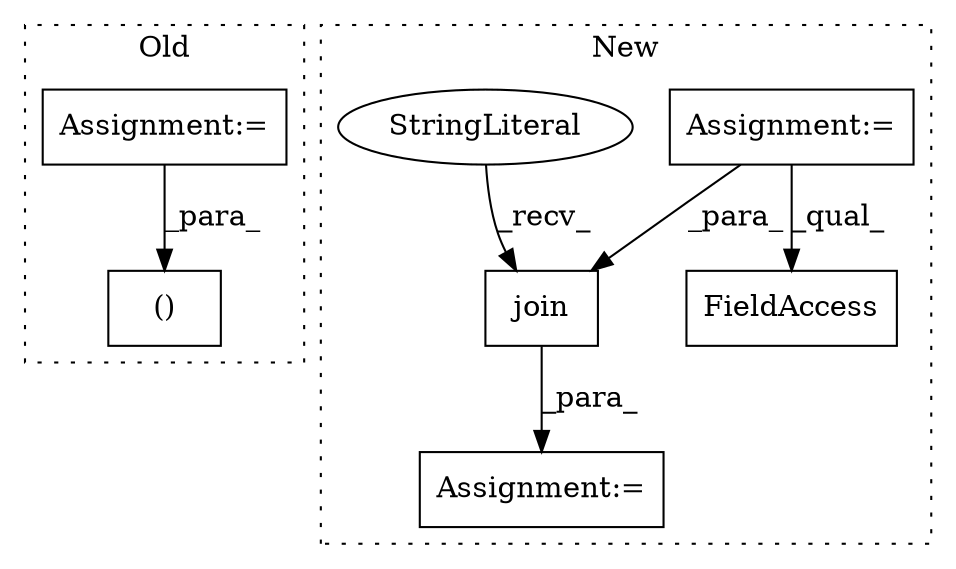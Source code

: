 digraph G {
subgraph cluster0 {
1 [label="()" a="106" s="6648" l="35" shape="box"];
6 [label="Assignment:=" a="7" s="6754" l="26" shape="box"];
label = "Old";
style="dotted";
}
subgraph cluster1 {
2 [label="join" a="32" s="6663,6704" l="5,1" shape="box"];
3 [label="Assignment:=" a="7" s="6619" l="1" shape="box"];
4 [label="Assignment:=" a="7" s="6659" l="1" shape="box"];
5 [label="StringLiteral" a="45" s="6660" l="2" shape="ellipse"];
7 [label="FieldAccess" a="22" s="6684" l="19" shape="box"];
label = "New";
style="dotted";
}
2 -> 4 [label="_para_"];
3 -> 2 [label="_para_"];
3 -> 7 [label="_qual_"];
5 -> 2 [label="_recv_"];
6 -> 1 [label="_para_"];
}